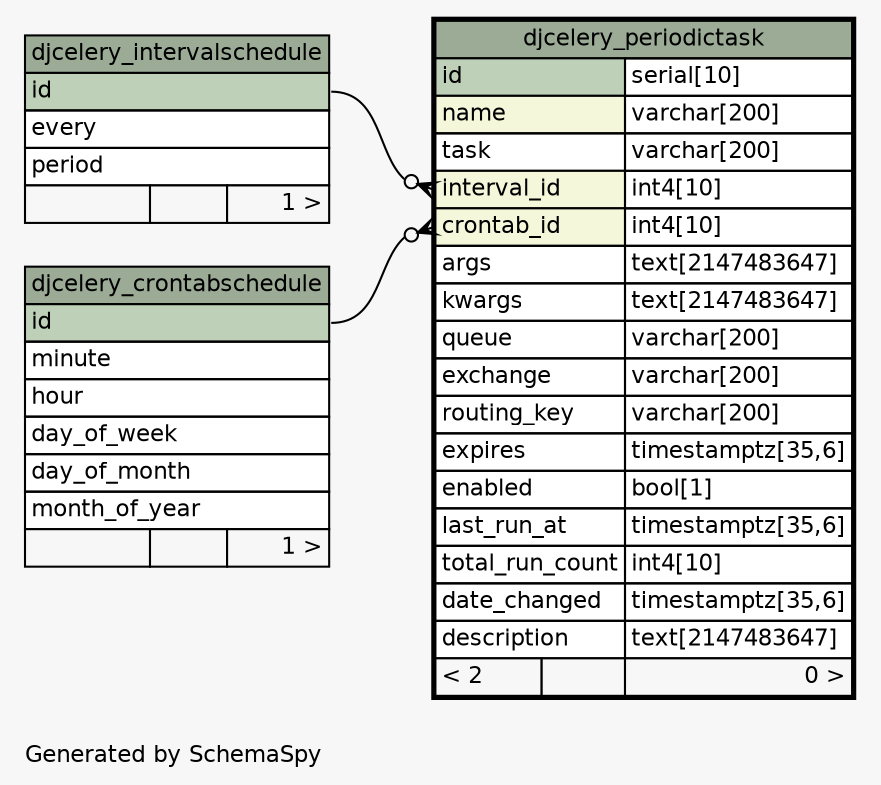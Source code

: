 // dot 2.36.0 on Linux 3.17.0-rc4-a1
// SchemaSpy rev 590
digraph "oneDegreeRelationshipsDiagram" {
  graph [
    rankdir="RL"
    bgcolor="#f7f7f7"
    label="\nGenerated by SchemaSpy"
    labeljust="l"
    nodesep="0.18"
    ranksep="0.46"
    fontname="Helvetica"
    fontsize="11"
  ];
  node [
    fontname="Helvetica"
    fontsize="11"
    shape="plaintext"
  ];
  edge [
    arrowsize="0.8"
  ];
  "djcelery_periodictask":"crontab_id":w -> "djcelery_crontabschedule":"id":e [arrowhead=none dir=back arrowtail=crowodot];
  "djcelery_periodictask":"interval_id":w -> "djcelery_intervalschedule":"id":e [arrowhead=none dir=back arrowtail=crowodot];
  "djcelery_crontabschedule" [
    label=<
    <TABLE BORDER="0" CELLBORDER="1" CELLSPACING="0" BGCOLOR="#ffffff">
      <TR><TD COLSPAN="3" BGCOLOR="#9bab96" ALIGN="CENTER">djcelery_crontabschedule</TD></TR>
      <TR><TD PORT="id" COLSPAN="3" BGCOLOR="#bed1b8" ALIGN="LEFT">id</TD></TR>
      <TR><TD PORT="minute" COLSPAN="3" ALIGN="LEFT">minute</TD></TR>
      <TR><TD PORT="hour" COLSPAN="3" ALIGN="LEFT">hour</TD></TR>
      <TR><TD PORT="day_of_week" COLSPAN="3" ALIGN="LEFT">day_of_week</TD></TR>
      <TR><TD PORT="day_of_month" COLSPAN="3" ALIGN="LEFT">day_of_month</TD></TR>
      <TR><TD PORT="month_of_year" COLSPAN="3" ALIGN="LEFT">month_of_year</TD></TR>
      <TR><TD ALIGN="LEFT" BGCOLOR="#f7f7f7">  </TD><TD ALIGN="RIGHT" BGCOLOR="#f7f7f7">  </TD><TD ALIGN="RIGHT" BGCOLOR="#f7f7f7">1 &gt;</TD></TR>
    </TABLE>>
    URL="djcelery_crontabschedule.html"
    tooltip="djcelery_crontabschedule"
  ];
  "djcelery_intervalschedule" [
    label=<
    <TABLE BORDER="0" CELLBORDER="1" CELLSPACING="0" BGCOLOR="#ffffff">
      <TR><TD COLSPAN="3" BGCOLOR="#9bab96" ALIGN="CENTER">djcelery_intervalschedule</TD></TR>
      <TR><TD PORT="id" COLSPAN="3" BGCOLOR="#bed1b8" ALIGN="LEFT">id</TD></TR>
      <TR><TD PORT="every" COLSPAN="3" ALIGN="LEFT">every</TD></TR>
      <TR><TD PORT="period" COLSPAN="3" ALIGN="LEFT">period</TD></TR>
      <TR><TD ALIGN="LEFT" BGCOLOR="#f7f7f7">  </TD><TD ALIGN="RIGHT" BGCOLOR="#f7f7f7">  </TD><TD ALIGN="RIGHT" BGCOLOR="#f7f7f7">1 &gt;</TD></TR>
    </TABLE>>
    URL="djcelery_intervalschedule.html"
    tooltip="djcelery_intervalschedule"
  ];
  "djcelery_periodictask" [
    label=<
    <TABLE BORDER="2" CELLBORDER="1" CELLSPACING="0" BGCOLOR="#ffffff">
      <TR><TD COLSPAN="3" BGCOLOR="#9bab96" ALIGN="CENTER">djcelery_periodictask</TD></TR>
      <TR><TD PORT="id" COLSPAN="2" BGCOLOR="#bed1b8" ALIGN="LEFT">id</TD><TD PORT="id.type" ALIGN="LEFT">serial[10]</TD></TR>
      <TR><TD PORT="name" COLSPAN="2" BGCOLOR="#f4f7da" ALIGN="LEFT">name</TD><TD PORT="name.type" ALIGN="LEFT">varchar[200]</TD></TR>
      <TR><TD PORT="task" COLSPAN="2" ALIGN="LEFT">task</TD><TD PORT="task.type" ALIGN="LEFT">varchar[200]</TD></TR>
      <TR><TD PORT="interval_id" COLSPAN="2" BGCOLOR="#f4f7da" ALIGN="LEFT">interval_id</TD><TD PORT="interval_id.type" ALIGN="LEFT">int4[10]</TD></TR>
      <TR><TD PORT="crontab_id" COLSPAN="2" BGCOLOR="#f4f7da" ALIGN="LEFT">crontab_id</TD><TD PORT="crontab_id.type" ALIGN="LEFT">int4[10]</TD></TR>
      <TR><TD PORT="args" COLSPAN="2" ALIGN="LEFT">args</TD><TD PORT="args.type" ALIGN="LEFT">text[2147483647]</TD></TR>
      <TR><TD PORT="kwargs" COLSPAN="2" ALIGN="LEFT">kwargs</TD><TD PORT="kwargs.type" ALIGN="LEFT">text[2147483647]</TD></TR>
      <TR><TD PORT="queue" COLSPAN="2" ALIGN="LEFT">queue</TD><TD PORT="queue.type" ALIGN="LEFT">varchar[200]</TD></TR>
      <TR><TD PORT="exchange" COLSPAN="2" ALIGN="LEFT">exchange</TD><TD PORT="exchange.type" ALIGN="LEFT">varchar[200]</TD></TR>
      <TR><TD PORT="routing_key" COLSPAN="2" ALIGN="LEFT">routing_key</TD><TD PORT="routing_key.type" ALIGN="LEFT">varchar[200]</TD></TR>
      <TR><TD PORT="expires" COLSPAN="2" ALIGN="LEFT">expires</TD><TD PORT="expires.type" ALIGN="LEFT">timestamptz[35,6]</TD></TR>
      <TR><TD PORT="enabled" COLSPAN="2" ALIGN="LEFT">enabled</TD><TD PORT="enabled.type" ALIGN="LEFT">bool[1]</TD></TR>
      <TR><TD PORT="last_run_at" COLSPAN="2" ALIGN="LEFT">last_run_at</TD><TD PORT="last_run_at.type" ALIGN="LEFT">timestamptz[35,6]</TD></TR>
      <TR><TD PORT="total_run_count" COLSPAN="2" ALIGN="LEFT">total_run_count</TD><TD PORT="total_run_count.type" ALIGN="LEFT">int4[10]</TD></TR>
      <TR><TD PORT="date_changed" COLSPAN="2" ALIGN="LEFT">date_changed</TD><TD PORT="date_changed.type" ALIGN="LEFT">timestamptz[35,6]</TD></TR>
      <TR><TD PORT="description" COLSPAN="2" ALIGN="LEFT">description</TD><TD PORT="description.type" ALIGN="LEFT">text[2147483647]</TD></TR>
      <TR><TD ALIGN="LEFT" BGCOLOR="#f7f7f7">&lt; 2</TD><TD ALIGN="RIGHT" BGCOLOR="#f7f7f7">  </TD><TD ALIGN="RIGHT" BGCOLOR="#f7f7f7">0 &gt;</TD></TR>
    </TABLE>>
    URL="djcelery_periodictask.html"
    tooltip="djcelery_periodictask"
  ];
}
